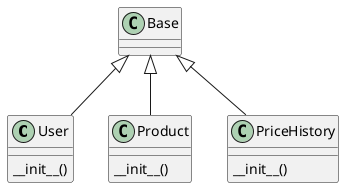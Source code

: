 @startuml
class User {
        __init__()
}
class Product {
        __init__()
}
class PriceHistory {
        __init__()
}
Base <|-- User
Base <|-- Product
Base <|-- PriceHistory
@enduml